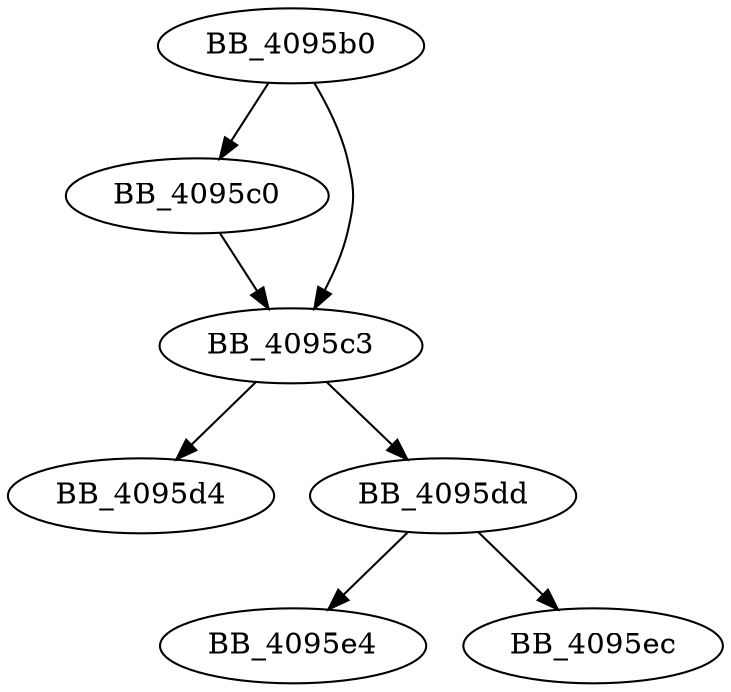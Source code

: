 DiGraph sub_4095B0{
BB_4095b0->BB_4095c0
BB_4095b0->BB_4095c3
BB_4095c0->BB_4095c3
BB_4095c3->BB_4095d4
BB_4095c3->BB_4095dd
BB_4095dd->BB_4095e4
BB_4095dd->BB_4095ec
}
